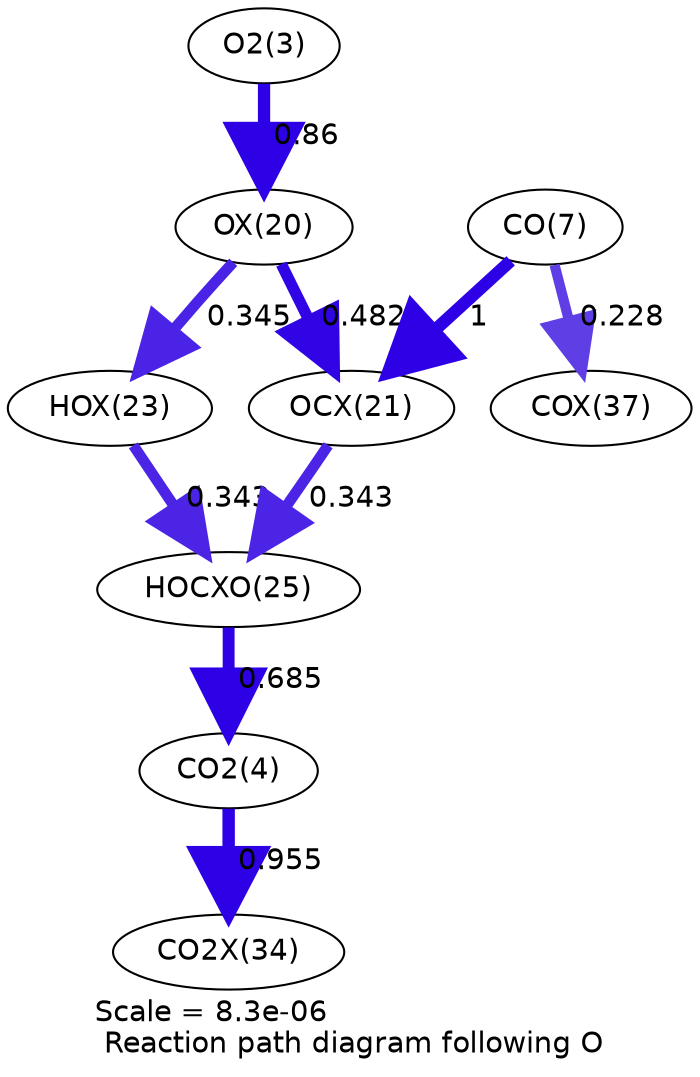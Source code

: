 digraph reaction_paths {
center=1;
s5 -> s30[fontname="Helvetica", penwidth=5.89, arrowsize=2.94, color="0.7, 1.36, 0.9"
, label=" 0.86"];
s30 -> s33[fontname="Helvetica", penwidth=5.2, arrowsize=2.6, color="0.7, 0.845, 0.9"
, label=" 0.345"];
s30 -> s31[fontname="Helvetica", penwidth=5.45, arrowsize=2.72, color="0.7, 0.982, 0.9"
, label=" 0.482"];
s33 -> s35[fontname="Helvetica", penwidth=5.19, arrowsize=2.6, color="0.7, 0.843, 0.9"
, label=" 0.343"];
s9 -> s31[fontname="Helvetica", penwidth=6, arrowsize=3, color="0.7, 1.5, 0.9"
, label=" 1"];
s9 -> s42[fontname="Helvetica", penwidth=4.88, arrowsize=2.44, color="0.7, 0.728, 0.9"
, label=" 0.228"];
s31 -> s35[fontname="Helvetica", penwidth=5.19, arrowsize=2.6, color="0.7, 0.843, 0.9"
, label=" 0.343"];
s35 -> s6[fontname="Helvetica", penwidth=5.71, arrowsize=2.86, color="0.7, 1.19, 0.9"
, label=" 0.685"];
s6 -> s39[fontname="Helvetica", penwidth=5.97, arrowsize=2.98, color="0.7, 1.46, 0.9"
, label=" 0.955"];
s5 [ fontname="Helvetica", label="O2(3)"];
s6 [ fontname="Helvetica", label="CO2(4)"];
s9 [ fontname="Helvetica", label="CO(7)"];
s30 [ fontname="Helvetica", label="OX(20)"];
s31 [ fontname="Helvetica", label="OCX(21)"];
s33 [ fontname="Helvetica", label="HOX(23)"];
s35 [ fontname="Helvetica", label="HOCXO(25)"];
s39 [ fontname="Helvetica", label="CO2X(34)"];
s42 [ fontname="Helvetica", label="COX(37)"];
 label = "Scale = 8.3e-06\l Reaction path diagram following O";
 fontname = "Helvetica";
}
